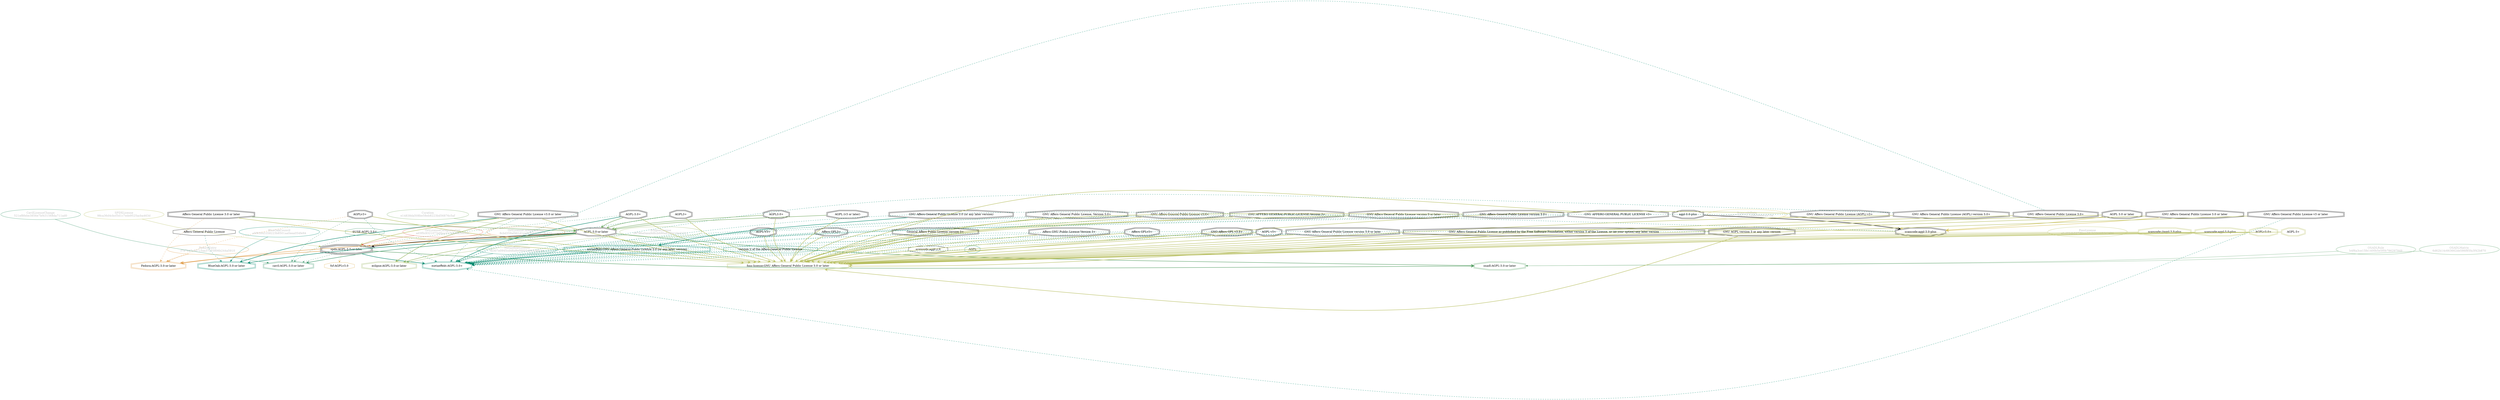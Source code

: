 strict digraph {
    node [shape=box];
    graph [splines=curved];
    94 [label="SPDXLicense\n98ca36d4cbcf3d1c7ede9525acba463d"
       ,fontcolor=gray
       ,color="#b8bf62"
       ,fillcolor="beige;1"
       ,shape=ellipse];
    95 [label="spdx:AGPL-3.0-or-later"
       ,shape=tripleoctagon];
    96 [label="AGPL-3.0-or-later"
       ,shape=doubleoctagon];
    97 [label="GNU Affero General Public License v3.0 or later"
       ,shape=doubleoctagon];
    5811 [label="FedoraEntry\nf797447c30715aa37c55806b244a5910"
         ,fontcolor=gray
         ,color="#e09d4b"
         ,fillcolor="beige;1"
         ,shape=ellipse];
    5812 [label="Fedora:AGPL-3.0-or-later"
         ,color="#e09d4b"
         ,shape=doubleoctagon];
    5813 [label="Affero General Public License 3.0 or later"
         ,shape=doubleoctagon];
    5814 [label="AGPLv3+"
         ,shape=doubleoctagon];
    9328 [label="Affero General Public License"
         ,shape=octagon];
    9337 [label="BlueOakCouncil\na5f93945358223b8501aa0eea054fe94"
         ,fontcolor=gray
         ,color="#00876c"
         ,fillcolor="beige;1"
         ,shape=ellipse];
    9338 [label="BlueOak:AGPL-3.0-or-later"
         ,color="#00876c"
         ,shape=doubleoctagon];
    9550 [label="OSADLRule\nb4f6a3ce15fe1400b5e5f0b786297949"
         ,fontcolor=gray
         ,color="#58a066"
         ,fillcolor="beige;1"
         ,shape=ellipse];
    9551 [label="osadl:AGPL-3.0-or-later"
         ,color="#58a066"
         ,shape=doubleoctagon];
    9884 [label="OSADLMatrix\n6d62b14c663662de586f85fa3f42b870"
         ,fontcolor=gray
         ,color="#58a066"
         ,fillcolor="beige;1"
         ,shape=ellipse];
    10117 [label="fsf:AGPLv3.0"
          ,color="#deb256"
          ,shape=octagon];
    11571 [label="scancode:agpl-2.0"
          ,shape=octagon];
    11598 [label="ScancodeData\n18c2c80027df4523c34ff80999649756"
          ,fontcolor=gray
          ,color="#dac767"
          ,fillcolor="beige;1"
          ,shape=ellipse];
    11599 [label="scancode:agpl-3.0-plus"
          ,shape=doubleoctagon];
    11600 [label="agpl-3.0-plus"
          ,shape=doubleoctagon];
    11601 [label="AGPL 3.0 or later"
          ,shape=doubleoctagon];
    11602 [label="GNU Affero General Public License 3.0 or later"
          ,shape=doubleoctagon];
    28578 [label="OrtLicenseCategorization\nad3f0c9321073e6bcc217c018b3bd4ac"
          ,fontcolor=gray
          ,color="#dc574a"
          ,fillcolor="beige;1"
          ,shape=ellipse];
    35445 [label="OrtLicenseCategorization\n8cbd358af461d1ee9c9064c481ffc477"
          ,fontcolor=gray
          ,color="#e18745"
          ,fillcolor="beige;1"
          ,shape=ellipse];
    36438 [label="CavilLicenseChange\n521ef8febe3856e7bf431568da711ad0"
          ,fontcolor=gray
          ,color="#379469"
          ,fillcolor="beige;1"
          ,shape=ellipse];
    36439 [label="cavil:AGPL-3.0-or-later"
          ,color="#379469"
          ,shape=doubleoctagon];
    36440 [label="AGPL-3.0+"
          ,shape=doubleoctagon];
    36441 [label="SUSE-AGPL-3.0+"
          ,color="#379469"
          ,shape=octagon];
    38985 [label=AGPL
          ,color="#00876c"
          ,shape=octagon];
    43158 [label="MetaeffektLicense\nfb307e0945cd48a8e08893d96338f13e"
          ,fontcolor=gray
          ,color="#00876c"
          ,fillcolor="beige;1"
          ,shape=ellipse];
    43159 [label="metaeffekt:AGPL-3.0+"
          ,color="#00876c"
          ,shape=doubleoctagon];
    43160 [label="metaeffekt:GNU Affero General Public License 3.0 (or any later version)"
          ,color="#00876c"
          ,shape=doubleoctagon];
    43161 [label="GNU Affero General Public License 3.0 (or any later version)"
          ,shape=doubleoctagon];
    43162 [label="GNU Affero General Public License, Version 3.0+"
          ,shape=doubleoctagon];
    43163 [label="GNU AFFERO GENERAL PUBLIC LICENSE Version 3+"
          ,shape=doubleoctagon];
    43164 [label="GNU AFFERO GENERAL PUBLIC LICENSE v3+"
          ,shape=doubleoctagon];
    43165 [label="GNU Affero General Public License (AGPL) v3+"
          ,shape=doubleoctagon];
    43166 [label="GNU Affero General Public License (AGPL) version 3.0+"
          ,shape=doubleoctagon];
    43167 [label="GNU Affero General Public License 3.0+"
          ,shape=doubleoctagon];
    43168 [label="GNU Affero General Public License v3 or later"
          ,shape=doubleoctagon];
    43169 [label="GNU Affero General Public License v3.0+"
          ,shape=doubleoctagon];
    43170 [label="GNU Affero General Public License version 3 or later"
          ,shape=doubleoctagon];
    43171 [label="GNU Affero General Public License version 3.0+"
          ,shape=doubleoctagon];
    43172 [label="GNU Affero General Public License version 3.0 or later"
          ,shape=doubleoctagon];
    43173 [label="GNU Affero General Public License as published by the Free Software Foundation, either version 3 of the License, or (at your option) any later version"
          ,shape=doubleoctagon];
    43174 [label="GNU AGPL version 3 or any later version"
          ,shape=doubleoctagon];
    43175 [label="Affero GPLv3+"
          ,shape=doubleoctagon];
    43176 [label="GNO Affero GPL v3.0+"
          ,shape=doubleoctagon];
    43177 [label="AGPL v3+"
          ,shape=doubleoctagon];
    43178 [label="AGPL-V3+"
          ,shape=doubleoctagon];
    43179 [label="AGPL3+"
          ,shape=doubleoctagon];
    43180 [label="Affero GPL3+"
          ,shape=doubleoctagon];
    43181 [label="General Affero Public License version 3+"
          ,shape=doubleoctagon];
    43182 [label="Affero GNU Public License Version 3+"
          ,shape=doubleoctagon];
    43183 [label="version 2 of the Affero General Public License"
          ,color="#00876c"
          ,shape=octagon];
    50361 [label="FossLicense\nafcd02db537f8bce381b20ecc83e34b6"
          ,fontcolor=gray
          ,color="#b8bf62"
          ,fillcolor="beige;1"
          ,shape=ellipse];
    50362 [label="foss-license:GNU Affero General Public License 3.0 or later"
          ,color="#b8bf62"
          ,shape=doubleoctagon];
    50363 [label="AGPL3.0+"
          ,shape=doubleoctagon];
    50364 [label="AGPL (v3 or later)"
          ,shape=doubleoctagon];
    50365 [label="scancode://agpl-3.0-plus"
          ,color="#b8bf62"
          ,shape=doubleoctagon];
    50366 [label="scancode:agpl-3.0-plus"
          ,color="#b8bf62"
          ,shape=doubleoctagon];
    50367 [label="AGPLv3.0+"
          ,color="#b8bf62"
          ,shape=doubleoctagon];
    50368 [label="AGPL-3+"
          ,color="#b8bf62"
          ,shape=doubleoctagon];
    54452 [label="EclipseLicense\n28796a0aea9d6cb686a8390e10ed1211"
          ,fontcolor=gray
          ,color="#98b561"
          ,fillcolor="beige;1"
          ,shape=ellipse];
    54453 [label="eclipse:AGPL-3.0-or-later"
          ,color="#98b561"
          ,shape=doubleoctagon];
    58438 [label="Curation\ne14838da508be58eb8223bd56876c5af"
          ,fontcolor=gray
          ,color="#78ab63"
          ,fillcolor="beige;1"
          ,shape=ellipse];
    94 -> 95 [weight=0.5
             ,color="#b8bf62"];
    95 -> 5812 [style=bold
               ,arrowhead=vee
               ,weight=0.7
               ,color="#e09d4b"];
    95 -> 9551 [style=bold
               ,arrowhead=vee
               ,weight=0.7
               ,color="#58a066"];
    95 -> 10117 [style=dashed
                ,arrowhead=vee
                ,weight=0.5
                ,color="#deb256"];
    95 -> 43159 [style=bold
                ,arrowhead=vee
                ,weight=0.7
                ,color="#00876c"];
    96 -> 95 [style=bold
             ,arrowhead=vee
             ,weight=0.7];
    96 -> 5812 [style=bold
               ,arrowhead=vee
               ,weight=0.7
               ,color="#e09d4b"];
    96 -> 9338 [style=bold
               ,arrowhead=vee
               ,weight=0.7
               ,color="#00876c"];
    96 -> 9551 [style=bold
               ,arrowhead=vee
               ,weight=0.7
               ,color="#58a066"];
    96 -> 36439 [style=bold
                ,arrowhead=vee
                ,weight=0.7
                ,color="#379469"];
    96 -> 36439 [style=bold
                ,arrowhead=vee
                ,weight=0.7
                ,color="#379469"];
    96 -> 50362 [style=bold
                ,arrowhead=vee
                ,weight=0.7
                ,color="#b8bf62"];
    96 -> 54453 [style=bold
                ,arrowhead=vee
                ,weight=0.7
                ,color="#98b561"];
    97 -> 95 [style=bold
             ,arrowhead=vee
             ,weight=0.7
             ,color="#b8bf62"];
    97 -> 9338 [style=bold
               ,arrowhead=vee
               ,weight=0.7
               ,color="#00876c"];
    97 -> 43159 [style=dashed
                ,arrowhead=vee
                ,weight=0.5
                ,color="#00876c"];
    97 -> 50362 [style=bold
                ,arrowhead=vee
                ,weight=0.7
                ,color="#b8bf62"];
    97 -> 54453 [style=bold
                ,arrowhead=vee
                ,weight=0.7
                ,color="#98b561"];
    5811 -> 5812 [weight=0.5
                 ,color="#e09d4b"];
    5813 -> 96 [style=bold
               ,arrowhead=vee
               ,weight=0.7
               ,color="#78ab63"];
    5813 -> 5812 [style=dashed
                 ,arrowhead=vee
                 ,weight=0.5
                 ,color="#e09d4b"];
    5813 -> 50362 [style=bold
                  ,arrowhead=vee
                  ,weight=0.7
                  ,color="#b8bf62"];
    5814 -> 5812 [style=dashed
                 ,arrowhead=vee
                 ,weight=0.5
                 ,color="#e09d4b"];
    5814 -> 36439 [style=dashed
                  ,arrowhead=vee
                  ,weight=0.5
                  ,color="#379469"];
    5814 -> 43159 [style=dashed
                  ,arrowhead=vee
                  ,weight=0.5
                  ,color="#00876c"];
    5814 -> 50362 [style=bold
                  ,arrowhead=vee
                  ,weight=0.7
                  ,color="#b8bf62"];
    9328 -> 9338 [style=dashed
                 ,arrowhead=vee
                 ,weight=0.5
                 ,color="#00876c"];
    9337 -> 9338 [weight=0.5
                 ,color="#00876c"];
    9550 -> 9551 [weight=0.5
                 ,color="#58a066"];
    9884 -> 9551 [weight=0.5
                 ,color="#58a066"];
    11571 -> 43159 [style=dashed
                   ,arrowhead=vee
                   ,weight=0.5
                   ,color="#00876c"];
    11598 -> 11599 [weight=0.5
                   ,color="#dac767"];
    11599 -> 43159 [style=dashed
                   ,arrowhead=vee
                   ,weight=0.5
                   ,color="#00876c"];
    11599 -> 50362 [style=bold
                   ,arrowhead=vee
                   ,weight=0.7
                   ,color="#b8bf62"];
    11600 -> 11599 [style=bold
                   ,arrowhead=vee
                   ,weight=0.7];
    11601 -> 11599 [style=bold
                   ,arrowhead=vee
                   ,weight=0.7
                   ,color="#dac767"];
    11601 -> 50362 [style=bold
                   ,arrowhead=vee
                   ,weight=0.7
                   ,color="#b8bf62"];
    11602 -> 11599 [style=bold
                   ,arrowhead=vee
                   ,weight=0.7
                   ,color="#dac767"];
    11602 -> 50362 [style=bold
                   ,arrowhead=vee
                   ,weight=0.7
                   ,color="#b8bf62"];
    28578 -> 95 [weight=0.5
                ,color="#dc574a"];
    35445 -> 95 [weight=0.5
                ,color="#e18745"];
    36438 -> 36439 [weight=0.5
                   ,color="#379469"];
    36440 -> 96 [style=bold
                ,arrowhead=vee
                ,weight=0.7
                ,color="#78ab63"];
    36440 -> 36439 [style=dashed
                   ,arrowhead=vee
                   ,weight=0.5
                   ,color="#379469"];
    36440 -> 43159 [style=bold
                   ,arrowhead=vee
                   ,weight=0.7
                   ,color="#00876c"];
    36440 -> 43159 [style=bold
                   ,arrowhead=vee
                   ,weight=0.7
                   ,color="#00876c"];
    36440 -> 50362 [style=bold
                   ,arrowhead=vee
                   ,weight=0.7
                   ,color="#b8bf62"];
    36441 -> 36439 [style=dashed
                   ,arrowhead=vee
                   ,weight=0.5
                   ,color="#379469"];
    38985 -> 43159 [style=dashed
                   ,arrowhead=vee
                   ,weight=0.5
                   ,color="#00876c"];
    43158 -> 43159 [weight=0.5
                   ,color="#00876c"];
    43160 -> 43159 [style=bold
                   ,arrowhead=vee
                   ,weight=0.7
                   ,color="#00876c"];
    43161 -> 43160 [style=bold
                   ,arrowhead=vee
                   ,weight=0.7
                   ,color="#00876c"];
    43161 -> 50362 [style=bold
                   ,arrowhead=vee
                   ,weight=0.7
                   ,color="#b8bf62"];
    43162 -> 43159 [style=dashed
                   ,arrowhead=vee
                   ,weight=0.5
                   ,color="#00876c"];
    43162 -> 50362 [style=bold
                   ,arrowhead=vee
                   ,weight=0.7
                   ,color="#b8bf62"];
    43163 -> 43159 [style=dashed
                   ,arrowhead=vee
                   ,weight=0.5
                   ,color="#00876c"];
    43163 -> 50362 [style=bold
                   ,arrowhead=vee
                   ,weight=0.7
                   ,color="#b8bf62"];
    43164 -> 43159 [style=dashed
                   ,arrowhead=vee
                   ,weight=0.5
                   ,color="#00876c"];
    43164 -> 50362 [style=bold
                   ,arrowhead=vee
                   ,weight=0.7
                   ,color="#b8bf62"];
    43165 -> 43159 [style=dashed
                   ,arrowhead=vee
                   ,weight=0.5
                   ,color="#00876c"];
    43165 -> 50362 [style=bold
                   ,arrowhead=vee
                   ,weight=0.7
                   ,color="#b8bf62"];
    43166 -> 43159 [style=dashed
                   ,arrowhead=vee
                   ,weight=0.5
                   ,color="#00876c"];
    43166 -> 50362 [style=bold
                   ,arrowhead=vee
                   ,weight=0.7
                   ,color="#b8bf62"];
    43167 -> 43159 [style=dashed
                   ,arrowhead=vee
                   ,weight=0.5
                   ,color="#00876c"];
    43167 -> 50362 [style=bold
                   ,arrowhead=vee
                   ,weight=0.7
                   ,color="#b8bf62"];
    43168 -> 43159 [style=dashed
                   ,arrowhead=vee
                   ,weight=0.5
                   ,color="#00876c"];
    43168 -> 50362 [style=bold
                   ,arrowhead=vee
                   ,weight=0.7
                   ,color="#b8bf62"];
    43169 -> 43159 [style=dashed
                   ,arrowhead=vee
                   ,weight=0.5
                   ,color="#00876c"];
    43169 -> 50362 [style=bold
                   ,arrowhead=vee
                   ,weight=0.7
                   ,color="#b8bf62"];
    43170 -> 43159 [style=dashed
                   ,arrowhead=vee
                   ,weight=0.5
                   ,color="#00876c"];
    43170 -> 50362 [style=bold
                   ,arrowhead=vee
                   ,weight=0.7
                   ,color="#b8bf62"];
    43171 -> 43159 [style=dashed
                   ,arrowhead=vee
                   ,weight=0.5
                   ,color="#00876c"];
    43171 -> 50362 [style=bold
                   ,arrowhead=vee
                   ,weight=0.7
                   ,color="#b8bf62"];
    43172 -> 43159 [style=dashed
                   ,arrowhead=vee
                   ,weight=0.5
                   ,color="#00876c"];
    43172 -> 50362 [style=bold
                   ,arrowhead=vee
                   ,weight=0.7
                   ,color="#b8bf62"];
    43173 -> 43159 [style=dashed
                   ,arrowhead=vee
                   ,weight=0.5
                   ,color="#00876c"];
    43173 -> 50362 [style=bold
                   ,arrowhead=vee
                   ,weight=0.7
                   ,color="#b8bf62"];
    43174 -> 43159 [style=dashed
                   ,arrowhead=vee
                   ,weight=0.5
                   ,color="#00876c"];
    43174 -> 50362 [style=bold
                   ,arrowhead=vee
                   ,weight=0.7
                   ,color="#b8bf62"];
    43175 -> 43159 [style=dashed
                   ,arrowhead=vee
                   ,weight=0.5
                   ,color="#00876c"];
    43175 -> 50362 [style=bold
                   ,arrowhead=vee
                   ,weight=0.7
                   ,color="#b8bf62"];
    43176 -> 43159 [style=dashed
                   ,arrowhead=vee
                   ,weight=0.5
                   ,color="#00876c"];
    43176 -> 50362 [style=bold
                   ,arrowhead=vee
                   ,weight=0.7
                   ,color="#b8bf62"];
    43177 -> 43159 [style=dashed
                   ,arrowhead=vee
                   ,weight=0.5
                   ,color="#00876c"];
    43177 -> 50362 [style=bold
                   ,arrowhead=vee
                   ,weight=0.7
                   ,color="#b8bf62"];
    43178 -> 43159 [style=dashed
                   ,arrowhead=vee
                   ,weight=0.5
                   ,color="#00876c"];
    43178 -> 50362 [style=bold
                   ,arrowhead=vee
                   ,weight=0.7
                   ,color="#b8bf62"];
    43179 -> 96 [style=bold
                ,arrowhead=vee
                ,weight=0.7
                ,color="#78ab63"];
    43179 -> 43159 [style=dashed
                   ,arrowhead=vee
                   ,weight=0.5
                   ,color="#00876c"];
    43179 -> 50362 [style=bold
                   ,arrowhead=vee
                   ,weight=0.7
                   ,color="#b8bf62"];
    43180 -> 43159 [style=dashed
                   ,arrowhead=vee
                   ,weight=0.5
                   ,color="#00876c"];
    43180 -> 50362 [style=bold
                   ,arrowhead=vee
                   ,weight=0.7
                   ,color="#b8bf62"];
    43181 -> 43159 [style=dashed
                   ,arrowhead=vee
                   ,weight=0.5
                   ,color="#00876c"];
    43181 -> 50362 [style=bold
                   ,arrowhead=vee
                   ,weight=0.7
                   ,color="#b8bf62"];
    43182 -> 43159 [style=dashed
                   ,arrowhead=vee
                   ,weight=0.5
                   ,color="#00876c"];
    43182 -> 50362 [style=bold
                   ,arrowhead=vee
                   ,weight=0.7
                   ,color="#b8bf62"];
    43183 -> 43159 [style=dashed
                   ,arrowhead=vee
                   ,weight=0.5
                   ,color="#00876c"];
    50361 -> 50362 [weight=0.5
                   ,color="#b8bf62"];
    50363 -> 96 [style=bold
                ,arrowhead=vee
                ,weight=0.7
                ,color="#78ab63"];
    50363 -> 50362 [style=bold
                   ,arrowhead=vee
                   ,weight=0.7
                   ,color="#b8bf62"];
    50364 -> 96 [style=bold
                ,arrowhead=vee
                ,weight=0.7
                ,color="#78ab63"];
    50364 -> 50362 [style=bold
                   ,arrowhead=vee
                   ,weight=0.7
                   ,color="#b8bf62"];
    50365 -> 50362 [style=bold
                   ,arrowhead=vee
                   ,weight=0.7
                   ,color="#b8bf62"];
    50366 -> 50362 [style=bold
                   ,arrowhead=vee
                   ,weight=0.7
                   ,color="#b8bf62"];
    50367 -> 50362 [style=bold
                   ,arrowhead=vee
                   ,weight=0.7
                   ,color="#b8bf62"];
    50368 -> 50362 [style=bold
                   ,arrowhead=vee
                   ,weight=0.7
                   ,color="#b8bf62"];
    54452 -> 54453 [weight=0.5
                   ,color="#98b561"];
    58438 -> 96 [weight=0.5
                ,color="#78ab63"];
}
